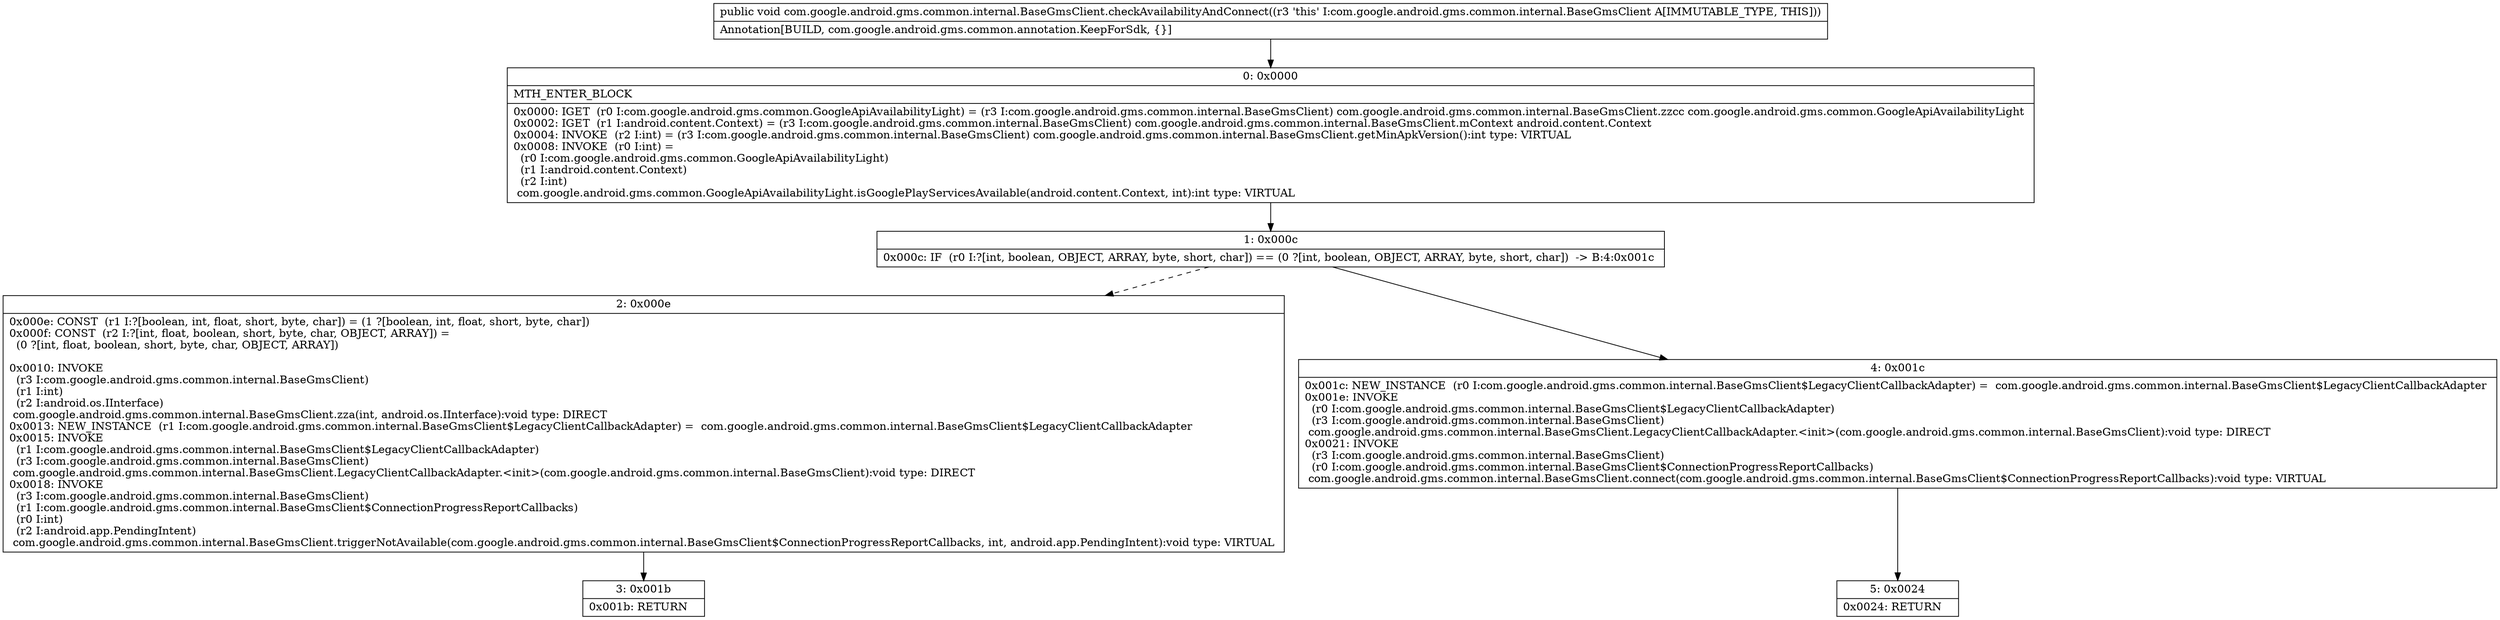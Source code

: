 digraph "CFG forcom.google.android.gms.common.internal.BaseGmsClient.checkAvailabilityAndConnect()V" {
Node_0 [shape=record,label="{0\:\ 0x0000|MTH_ENTER_BLOCK\l|0x0000: IGET  (r0 I:com.google.android.gms.common.GoogleApiAvailabilityLight) = (r3 I:com.google.android.gms.common.internal.BaseGmsClient) com.google.android.gms.common.internal.BaseGmsClient.zzcc com.google.android.gms.common.GoogleApiAvailabilityLight \l0x0002: IGET  (r1 I:android.content.Context) = (r3 I:com.google.android.gms.common.internal.BaseGmsClient) com.google.android.gms.common.internal.BaseGmsClient.mContext android.content.Context \l0x0004: INVOKE  (r2 I:int) = (r3 I:com.google.android.gms.common.internal.BaseGmsClient) com.google.android.gms.common.internal.BaseGmsClient.getMinApkVersion():int type: VIRTUAL \l0x0008: INVOKE  (r0 I:int) = \l  (r0 I:com.google.android.gms.common.GoogleApiAvailabilityLight)\l  (r1 I:android.content.Context)\l  (r2 I:int)\l com.google.android.gms.common.GoogleApiAvailabilityLight.isGooglePlayServicesAvailable(android.content.Context, int):int type: VIRTUAL \l}"];
Node_1 [shape=record,label="{1\:\ 0x000c|0x000c: IF  (r0 I:?[int, boolean, OBJECT, ARRAY, byte, short, char]) == (0 ?[int, boolean, OBJECT, ARRAY, byte, short, char])  \-\> B:4:0x001c \l}"];
Node_2 [shape=record,label="{2\:\ 0x000e|0x000e: CONST  (r1 I:?[boolean, int, float, short, byte, char]) = (1 ?[boolean, int, float, short, byte, char]) \l0x000f: CONST  (r2 I:?[int, float, boolean, short, byte, char, OBJECT, ARRAY]) = \l  (0 ?[int, float, boolean, short, byte, char, OBJECT, ARRAY])\l \l0x0010: INVOKE  \l  (r3 I:com.google.android.gms.common.internal.BaseGmsClient)\l  (r1 I:int)\l  (r2 I:android.os.IInterface)\l com.google.android.gms.common.internal.BaseGmsClient.zza(int, android.os.IInterface):void type: DIRECT \l0x0013: NEW_INSTANCE  (r1 I:com.google.android.gms.common.internal.BaseGmsClient$LegacyClientCallbackAdapter) =  com.google.android.gms.common.internal.BaseGmsClient$LegacyClientCallbackAdapter \l0x0015: INVOKE  \l  (r1 I:com.google.android.gms.common.internal.BaseGmsClient$LegacyClientCallbackAdapter)\l  (r3 I:com.google.android.gms.common.internal.BaseGmsClient)\l com.google.android.gms.common.internal.BaseGmsClient.LegacyClientCallbackAdapter.\<init\>(com.google.android.gms.common.internal.BaseGmsClient):void type: DIRECT \l0x0018: INVOKE  \l  (r3 I:com.google.android.gms.common.internal.BaseGmsClient)\l  (r1 I:com.google.android.gms.common.internal.BaseGmsClient$ConnectionProgressReportCallbacks)\l  (r0 I:int)\l  (r2 I:android.app.PendingIntent)\l com.google.android.gms.common.internal.BaseGmsClient.triggerNotAvailable(com.google.android.gms.common.internal.BaseGmsClient$ConnectionProgressReportCallbacks, int, android.app.PendingIntent):void type: VIRTUAL \l}"];
Node_3 [shape=record,label="{3\:\ 0x001b|0x001b: RETURN   \l}"];
Node_4 [shape=record,label="{4\:\ 0x001c|0x001c: NEW_INSTANCE  (r0 I:com.google.android.gms.common.internal.BaseGmsClient$LegacyClientCallbackAdapter) =  com.google.android.gms.common.internal.BaseGmsClient$LegacyClientCallbackAdapter \l0x001e: INVOKE  \l  (r0 I:com.google.android.gms.common.internal.BaseGmsClient$LegacyClientCallbackAdapter)\l  (r3 I:com.google.android.gms.common.internal.BaseGmsClient)\l com.google.android.gms.common.internal.BaseGmsClient.LegacyClientCallbackAdapter.\<init\>(com.google.android.gms.common.internal.BaseGmsClient):void type: DIRECT \l0x0021: INVOKE  \l  (r3 I:com.google.android.gms.common.internal.BaseGmsClient)\l  (r0 I:com.google.android.gms.common.internal.BaseGmsClient$ConnectionProgressReportCallbacks)\l com.google.android.gms.common.internal.BaseGmsClient.connect(com.google.android.gms.common.internal.BaseGmsClient$ConnectionProgressReportCallbacks):void type: VIRTUAL \l}"];
Node_5 [shape=record,label="{5\:\ 0x0024|0x0024: RETURN   \l}"];
MethodNode[shape=record,label="{public void com.google.android.gms.common.internal.BaseGmsClient.checkAvailabilityAndConnect((r3 'this' I:com.google.android.gms.common.internal.BaseGmsClient A[IMMUTABLE_TYPE, THIS]))  | Annotation[BUILD, com.google.android.gms.common.annotation.KeepForSdk, \{\}]\l}"];
MethodNode -> Node_0;
Node_0 -> Node_1;
Node_1 -> Node_2[style=dashed];
Node_1 -> Node_4;
Node_2 -> Node_3;
Node_4 -> Node_5;
}


